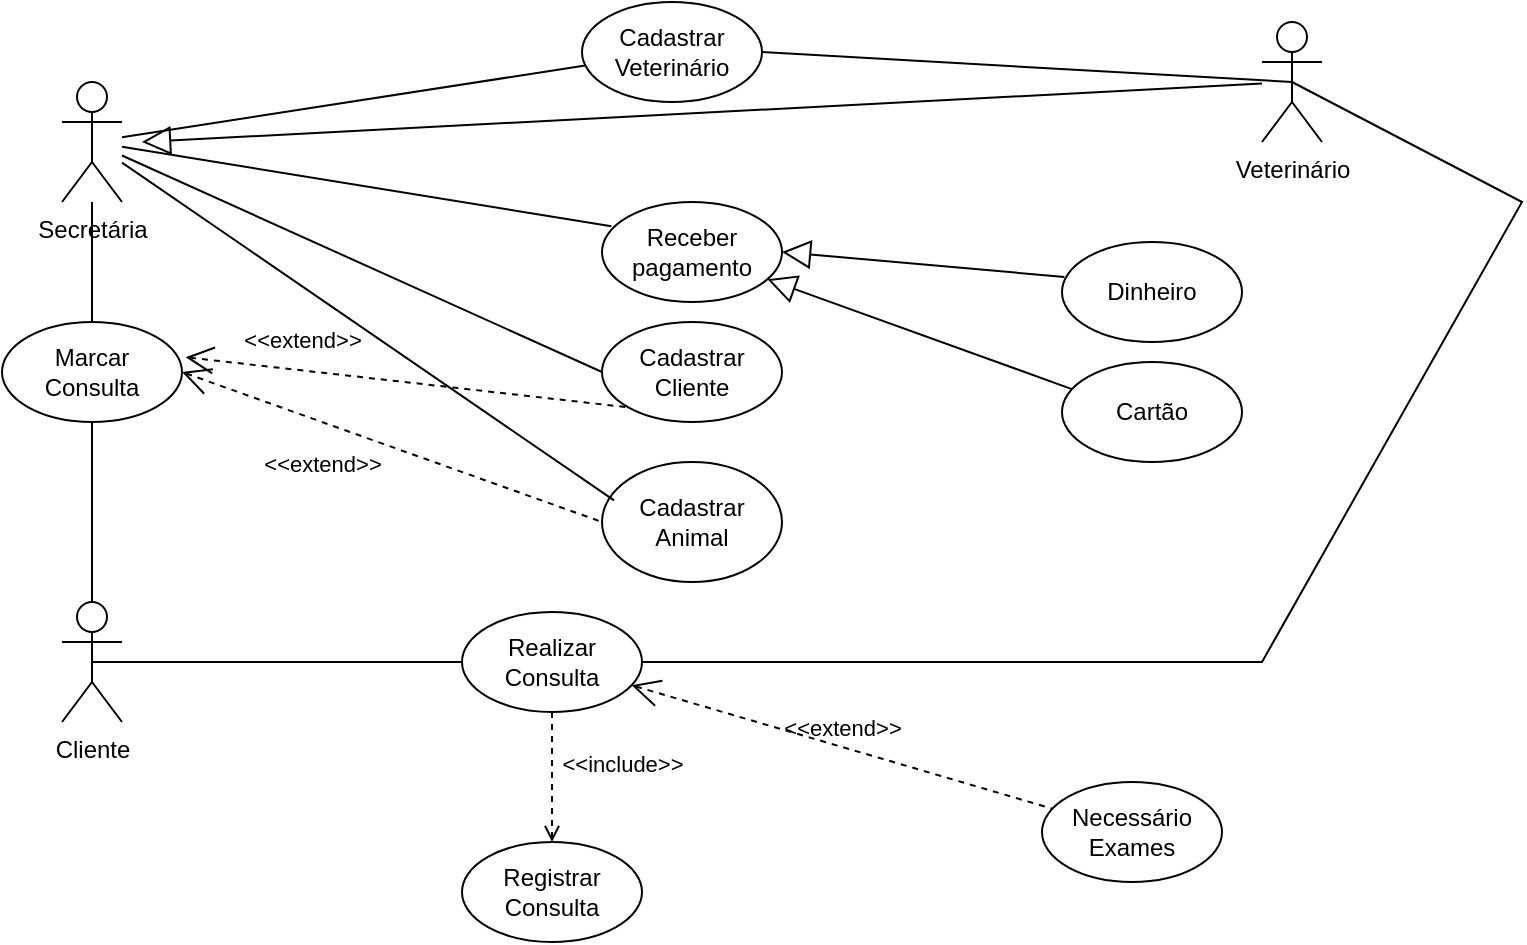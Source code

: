 <mxfile version="24.0.1" type="github">
  <diagram name="Página-1" id="xgMP8I-rlZKUhfD_yogX">
    <mxGraphModel dx="1049" dy="572" grid="1" gridSize="10" guides="1" tooltips="1" connect="1" arrows="1" fold="1" page="1" pageScale="1" pageWidth="827" pageHeight="1169" math="0" shadow="0">
      <root>
        <mxCell id="0" />
        <mxCell id="1" parent="0" />
        <mxCell id="UJa2UxKm9-u22HpibKEV-1" value="Secretária&lt;div&gt;&lt;br&gt;&lt;/div&gt;" style="shape=umlActor;verticalLabelPosition=bottom;verticalAlign=top;html=1;outlineConnect=0;" parent="1" vertex="1">
          <mxGeometry x="30" y="50" width="30" height="60" as="geometry" />
        </mxCell>
        <mxCell id="UJa2UxKm9-u22HpibKEV-4" value="&lt;div&gt;&lt;br&gt;&lt;/div&gt;Cadastrar Cliente&lt;div&gt;&lt;br&gt;&lt;/div&gt;" style="ellipse;whiteSpace=wrap;html=1;" parent="1" vertex="1">
          <mxGeometry x="300" y="170" width="90" height="50" as="geometry" />
        </mxCell>
        <mxCell id="UJa2UxKm9-u22HpibKEV-6" value="Veterinário&lt;div&gt;&lt;br&gt;&lt;/div&gt;" style="shape=umlActor;html=1;verticalLabelPosition=bottom;verticalAlign=top;align=center;" parent="1" vertex="1">
          <mxGeometry x="630" y="20" width="30" height="60" as="geometry" />
        </mxCell>
        <mxCell id="UJa2UxKm9-u22HpibKEV-7" value="&lt;div&gt;&lt;span style=&quot;background-color: initial;&quot;&gt;Cadastrar Animal&lt;/span&gt;&lt;br&gt;&lt;/div&gt;" style="ellipse;whiteSpace=wrap;html=1;" parent="1" vertex="1">
          <mxGeometry x="300" y="240" width="90" height="60" as="geometry" />
        </mxCell>
        <mxCell id="UJa2UxKm9-u22HpibKEV-9" value="Cadastrar Veterinário" style="ellipse;whiteSpace=wrap;html=1;" parent="1" vertex="1">
          <mxGeometry x="290" y="10" width="90" height="50" as="geometry" />
        </mxCell>
        <mxCell id="UJa2UxKm9-u22HpibKEV-12" value="Cliente" style="shape=umlActor;html=1;verticalLabelPosition=bottom;verticalAlign=top;align=center;" parent="1" vertex="1">
          <mxGeometry x="30" y="310" width="30" height="60" as="geometry" />
        </mxCell>
        <mxCell id="UJa2UxKm9-u22HpibKEV-14" value="Receber pagamento" style="ellipse;whiteSpace=wrap;html=1;" parent="1" vertex="1">
          <mxGeometry x="300" y="110" width="90" height="50" as="geometry" />
        </mxCell>
        <mxCell id="UJa2UxKm9-u22HpibKEV-23" value="Dinheiro" style="ellipse;whiteSpace=wrap;html=1;" parent="1" vertex="1">
          <mxGeometry x="530" y="130" width="90" height="50" as="geometry" />
        </mxCell>
        <mxCell id="UJa2UxKm9-u22HpibKEV-26" value="" style="edgeStyle=none;html=1;endArrow=none;verticalAlign=bottom;rounded=0;entryX=0;entryY=0.5;entryDx=0;entryDy=0;" parent="1" source="UJa2UxKm9-u22HpibKEV-1" target="UJa2UxKm9-u22HpibKEV-4" edge="1">
          <mxGeometry width="160" relative="1" as="geometry">
            <mxPoint x="90" y="60" as="sourcePoint" />
            <mxPoint x="250" y="60" as="targetPoint" />
          </mxGeometry>
        </mxCell>
        <mxCell id="UJa2UxKm9-u22HpibKEV-27" value="" style="edgeStyle=none;html=1;endArrow=none;verticalAlign=bottom;rounded=0;entryX=0.067;entryY=0.32;entryDx=0;entryDy=0;entryPerimeter=0;" parent="1" source="UJa2UxKm9-u22HpibKEV-1" target="UJa2UxKm9-u22HpibKEV-7" edge="1">
          <mxGeometry width="160" relative="1" as="geometry">
            <mxPoint x="70" y="87" as="sourcePoint" />
            <mxPoint x="246" y="57" as="targetPoint" />
          </mxGeometry>
        </mxCell>
        <mxCell id="UJa2UxKm9-u22HpibKEV-28" value="" style="edgeStyle=none;html=1;endArrow=none;verticalAlign=bottom;rounded=0;" parent="1" source="UJa2UxKm9-u22HpibKEV-1" target="UJa2UxKm9-u22HpibKEV-9" edge="1">
          <mxGeometry width="160" relative="1" as="geometry">
            <mxPoint x="70" y="91" as="sourcePoint" />
            <mxPoint x="256" y="109" as="targetPoint" />
          </mxGeometry>
        </mxCell>
        <mxCell id="UJa2UxKm9-u22HpibKEV-29" value="" style="edgeStyle=none;html=1;endArrow=none;verticalAlign=bottom;rounded=0;entryX=0.052;entryY=0.242;entryDx=0;entryDy=0;entryPerimeter=0;" parent="1" source="UJa2UxKm9-u22HpibKEV-1" target="UJa2UxKm9-u22HpibKEV-14" edge="1">
          <mxGeometry width="160" relative="1" as="geometry">
            <mxPoint x="70" y="96" as="sourcePoint" />
            <mxPoint x="249" y="170" as="targetPoint" />
          </mxGeometry>
        </mxCell>
        <mxCell id="UJa2UxKm9-u22HpibKEV-30" value="" style="edgeStyle=none;html=1;endArrow=none;verticalAlign=bottom;rounded=0;entryX=0.5;entryY=0.5;entryDx=0;entryDy=0;entryPerimeter=0;exitX=1;exitY=0.5;exitDx=0;exitDy=0;" parent="1" source="UJa2UxKm9-u22HpibKEV-9" target="UJa2UxKm9-u22HpibKEV-6" edge="1">
          <mxGeometry width="160" relative="1" as="geometry">
            <mxPoint x="402" y="92" as="sourcePoint" />
            <mxPoint x="588" y="110" as="targetPoint" />
          </mxGeometry>
        </mxCell>
        <mxCell id="UJa2UxKm9-u22HpibKEV-31" value="Marcar Consulta" style="ellipse;whiteSpace=wrap;html=1;" parent="1" vertex="1">
          <mxGeometry y="170" width="90" height="50" as="geometry" />
        </mxCell>
        <mxCell id="UJa2UxKm9-u22HpibKEV-35" value="&amp;lt;&amp;lt;extend&amp;gt;&amp;gt;" style="edgeStyle=none;html=1;startArrow=open;endArrow=none;startSize=12;verticalAlign=bottom;dashed=1;labelBackgroundColor=none;rounded=0;exitX=1;exitY=0.5;exitDx=0;exitDy=0;entryX=0;entryY=0.5;entryDx=0;entryDy=0;" parent="1" source="UJa2UxKm9-u22HpibKEV-31" target="UJa2UxKm9-u22HpibKEV-7" edge="1">
          <mxGeometry x="-0.243" y="-28" width="160" relative="1" as="geometry">
            <mxPoint x="450" y="205" as="sourcePoint" />
            <mxPoint x="190" y="280" as="targetPoint" />
            <mxPoint as="offset" />
          </mxGeometry>
        </mxCell>
        <mxCell id="UJa2UxKm9-u22HpibKEV-36" value="&amp;lt;&amp;lt;extend&amp;gt;&amp;gt;" style="edgeStyle=none;html=1;startArrow=open;endArrow=none;startSize=12;verticalAlign=bottom;dashed=1;labelBackgroundColor=none;rounded=0;entryX=0;entryY=1;entryDx=0;entryDy=0;exitX=1.02;exitY=0.352;exitDx=0;exitDy=0;exitPerimeter=0;" parent="1" source="UJa2UxKm9-u22HpibKEV-31" target="UJa2UxKm9-u22HpibKEV-4" edge="1">
          <mxGeometry x="-0.483" y="6" width="160" relative="1" as="geometry">
            <mxPoint x="255" y="134" as="sourcePoint" />
            <mxPoint x="98" y="191" as="targetPoint" />
            <mxPoint as="offset" />
          </mxGeometry>
        </mxCell>
        <mxCell id="UJa2UxKm9-u22HpibKEV-38" value="Realizar Consulta" style="ellipse;whiteSpace=wrap;html=1;" parent="1" vertex="1">
          <mxGeometry x="230" y="315" width="90" height="50" as="geometry" />
        </mxCell>
        <mxCell id="UJa2UxKm9-u22HpibKEV-39" value="" style="edgeStyle=none;html=1;endArrow=none;verticalAlign=bottom;rounded=0;entryX=1;entryY=0.5;entryDx=0;entryDy=0;exitX=0.5;exitY=0.5;exitDx=0;exitDy=0;exitPerimeter=0;" parent="1" source="UJa2UxKm9-u22HpibKEV-6" target="UJa2UxKm9-u22HpibKEV-38" edge="1">
          <mxGeometry width="160" relative="1" as="geometry">
            <mxPoint x="730" y="60" as="sourcePoint" />
            <mxPoint x="310" y="350.0" as="targetPoint" />
            <Array as="points">
              <mxPoint x="760" y="110" />
              <mxPoint x="630" y="340" />
            </Array>
          </mxGeometry>
        </mxCell>
        <mxCell id="UJa2UxKm9-u22HpibKEV-42" value="" style="edgeStyle=none;html=1;endArrow=none;verticalAlign=bottom;rounded=0;entryX=0;entryY=0.5;entryDx=0;entryDy=0;exitX=0.5;exitY=0.5;exitDx=0;exitDy=0;exitPerimeter=0;" parent="1" source="UJa2UxKm9-u22HpibKEV-12" target="UJa2UxKm9-u22HpibKEV-38" edge="1">
          <mxGeometry width="160" relative="1" as="geometry">
            <mxPoint x="330" y="185" as="sourcePoint" />
            <mxPoint x="645" y="90" as="targetPoint" />
          </mxGeometry>
        </mxCell>
        <mxCell id="UJa2UxKm9-u22HpibKEV-44" value="Registrar Consulta" style="ellipse;whiteSpace=wrap;html=1;" parent="1" vertex="1">
          <mxGeometry x="230" y="430" width="90" height="50" as="geometry" />
        </mxCell>
        <mxCell id="UJa2UxKm9-u22HpibKEV-45" value="&amp;lt;&amp;lt;include&amp;gt;&amp;gt;" style="edgeStyle=none;html=1;endArrow=open;verticalAlign=bottom;dashed=1;labelBackgroundColor=none;rounded=0;exitX=0.5;exitY=1;exitDx=0;exitDy=0;" parent="1" source="UJa2UxKm9-u22HpibKEV-38" target="UJa2UxKm9-u22HpibKEV-44" edge="1">
          <mxGeometry x="0.077" y="35" width="160" relative="1" as="geometry">
            <mxPoint x="400" y="105" as="sourcePoint" />
            <mxPoint x="467" y="161" as="targetPoint" />
            <mxPoint as="offset" />
          </mxGeometry>
        </mxCell>
        <mxCell id="UJa2UxKm9-u22HpibKEV-46" value="Necessário Exames" style="ellipse;whiteSpace=wrap;html=1;" parent="1" vertex="1">
          <mxGeometry x="520" y="400" width="90" height="50" as="geometry" />
        </mxCell>
        <mxCell id="UJa2UxKm9-u22HpibKEV-48" value="&amp;lt;&amp;lt;extend&amp;gt;&amp;gt;" style="edgeStyle=none;html=1;startArrow=open;endArrow=none;startSize=12;verticalAlign=bottom;dashed=1;labelBackgroundColor=none;rounded=0;" parent="1" source="UJa2UxKm9-u22HpibKEV-38" target="UJa2UxKm9-u22HpibKEV-46" edge="1">
          <mxGeometry width="160" relative="1" as="geometry">
            <mxPoint x="303" y="240" as="sourcePoint" />
            <mxPoint x="690" y="320" as="targetPoint" />
          </mxGeometry>
        </mxCell>
        <mxCell id="UJa2UxKm9-u22HpibKEV-50" value="" style="edgeStyle=none;html=1;endArrow=none;verticalAlign=bottom;rounded=0;exitX=0.5;exitY=0;exitDx=0;exitDy=0;" parent="1" source="UJa2UxKm9-u22HpibKEV-31" target="UJa2UxKm9-u22HpibKEV-1" edge="1">
          <mxGeometry width="160" relative="1" as="geometry">
            <mxPoint x="40" y="170" as="sourcePoint" />
            <mxPoint x="200" y="170" as="targetPoint" />
          </mxGeometry>
        </mxCell>
        <mxCell id="UJa2UxKm9-u22HpibKEV-52" value="" style="edgeStyle=none;html=1;endArrow=none;verticalAlign=bottom;rounded=0;exitX=0.5;exitY=0;exitDx=0;exitDy=0;exitPerimeter=0;entryX=0.5;entryY=1;entryDx=0;entryDy=0;" parent="1" source="UJa2UxKm9-u22HpibKEV-12" target="UJa2UxKm9-u22HpibKEV-31" edge="1">
          <mxGeometry width="160" relative="1" as="geometry">
            <mxPoint x="40" y="280" as="sourcePoint" />
            <mxPoint x="200" y="280" as="targetPoint" />
          </mxGeometry>
        </mxCell>
        <mxCell id="CZ9XD8CVnAJLEXnnMRT8-4" value="" style="edgeStyle=none;html=1;endArrow=block;endFill=0;endSize=12;verticalAlign=bottom;rounded=0;exitX=0.013;exitY=0.349;exitDx=0;exitDy=0;exitPerimeter=0;entryX=1;entryY=0.5;entryDx=0;entryDy=0;" edge="1" parent="1" source="UJa2UxKm9-u22HpibKEV-23" target="UJa2UxKm9-u22HpibKEV-14">
          <mxGeometry width="160" relative="1" as="geometry">
            <mxPoint x="442.79" y="153.53" as="sourcePoint" />
            <mxPoint x="520" y="150" as="targetPoint" />
          </mxGeometry>
        </mxCell>
        <mxCell id="CZ9XD8CVnAJLEXnnMRT8-5" value="Cartão" style="ellipse;whiteSpace=wrap;html=1;" vertex="1" parent="1">
          <mxGeometry x="530" y="190" width="90" height="50" as="geometry" />
        </mxCell>
        <mxCell id="CZ9XD8CVnAJLEXnnMRT8-6" value="" style="edgeStyle=none;html=1;endArrow=block;endFill=0;endSize=12;verticalAlign=bottom;rounded=0;exitX=0.055;exitY=0.271;exitDx=0;exitDy=0;exitPerimeter=0;" edge="1" parent="1" source="CZ9XD8CVnAJLEXnnMRT8-5" target="UJa2UxKm9-u22HpibKEV-14">
          <mxGeometry width="160" relative="1" as="geometry">
            <mxPoint x="541" y="157" as="sourcePoint" />
            <mxPoint x="400" y="151" as="targetPoint" />
          </mxGeometry>
        </mxCell>
        <mxCell id="CZ9XD8CVnAJLEXnnMRT8-7" value="" style="edgeStyle=none;html=1;endArrow=block;endFill=0;endSize=12;verticalAlign=bottom;rounded=0;" edge="1" parent="1" source="UJa2UxKm9-u22HpibKEV-6">
          <mxGeometry width="160" relative="1" as="geometry">
            <mxPoint x="310" y="260" as="sourcePoint" />
            <mxPoint x="70" y="80" as="targetPoint" />
          </mxGeometry>
        </mxCell>
      </root>
    </mxGraphModel>
  </diagram>
</mxfile>
